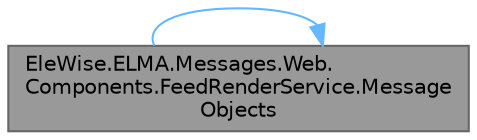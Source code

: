 digraph "EleWise.ELMA.Messages.Web.Components.FeedRenderService.MessageObjects"
{
 // LATEX_PDF_SIZE
  bgcolor="transparent";
  edge [fontname=Helvetica,fontsize=10,labelfontname=Helvetica,labelfontsize=10];
  node [fontname=Helvetica,fontsize=10,shape=box,height=0.2,width=0.4];
  rankdir="LR";
  Node1 [id="Node000001",label="EleWise.ELMA.Messages.Web.\lComponents.FeedRenderService.Message\lObjects",height=0.2,width=0.4,color="gray40", fillcolor="grey60", style="filled", fontcolor="black",tooltip="Возвращает html разметку обсуждаемого объекта."];
  Node1 -> Node1 [id="edge1_Node000001_Node000001",color="steelblue1",style="solid",tooltip=" "];
}
